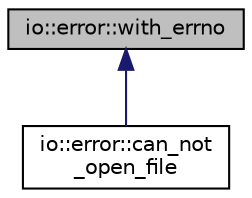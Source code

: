 digraph "io::error::with_errno"
{
  edge [fontname="Helvetica",fontsize="10",labelfontname="Helvetica",labelfontsize="10"];
  node [fontname="Helvetica",fontsize="10",shape=record];
  Node0 [label="io::error::with_errno",height=0.2,width=0.4,color="black", fillcolor="grey75", style="filled", fontcolor="black"];
  Node0 -> Node1 [dir="back",color="midnightblue",fontsize="10",style="solid",fontname="Helvetica"];
  Node1 [label="io::error::can_not\l_open_file",height=0.2,width=0.4,color="black", fillcolor="white", style="filled",URL="$structio_1_1error_1_1can__not__open__file.html"];
}
